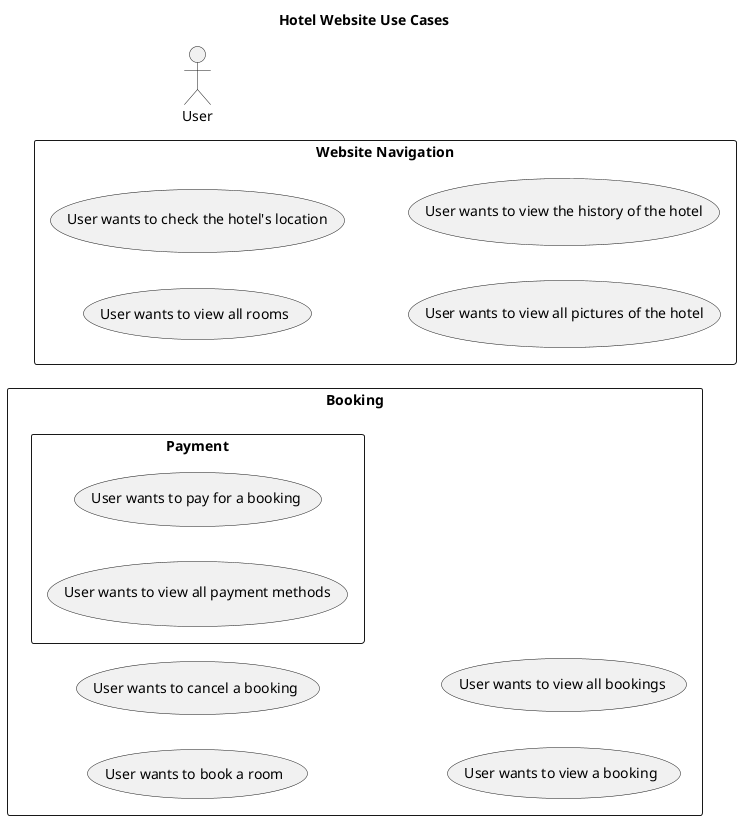 @startuml

title Hotel Website Use Cases

' Should we design the use cases from an admin's PoV as well?
' How granular should I go with the use cases?

left to right direction

skinparam Shadowing false
skinparam Monochrome true
skinparam PackageStyle rectangle


actor "User" as User

package "Booking" {
  usecase "User wants to book a room" as UC1
  usecase "User wants to cancel a booking" as UC2
  usecase "User wants to view a booking" as UC4
  usecase "User wants to view all bookings" as UC5
    package "Payment" {
    usecase "User wants to pay for a booking" as UC7
    usecase "User wants to view all payment methods" as UC8
}
}

package "Website Navigation" {
  usecase "User wants to view all rooms" as UC6
  usecase "User wants to check the hotel's location" as UC9
  usecase "User wants to view all pictures of the hotel" as UC10
  usecase "User wants to view the history of the hotel" as UC11
}





@enduml